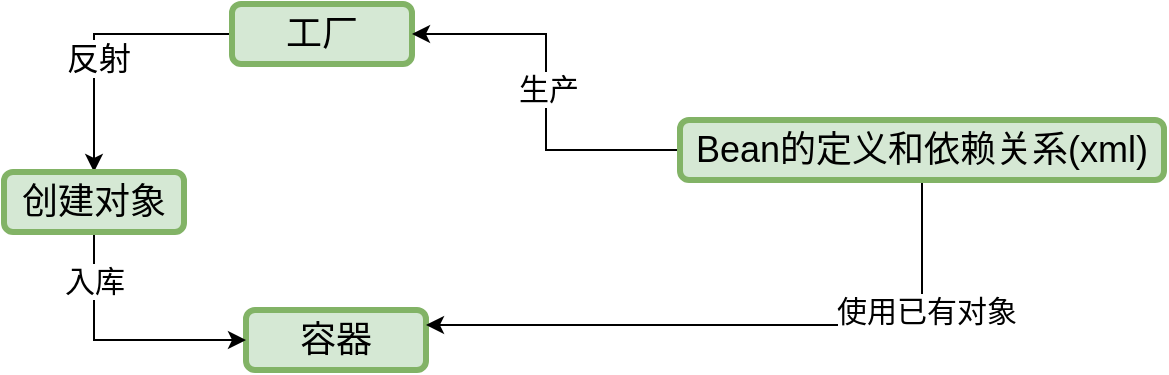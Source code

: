 <mxfile version="26.2.13">
  <diagram name="第 1 页" id="5ebKiJL6RLtHLWl6l3qJ">
    <mxGraphModel dx="1334" dy="791" grid="0" gridSize="10" guides="1" tooltips="1" connect="1" arrows="1" fold="1" page="1" pageScale="1" pageWidth="827" pageHeight="1169" math="0" shadow="0">
      <root>
        <mxCell id="0" />
        <mxCell id="1" parent="0" />
        <mxCell id="ouxITJuBnf-tcr71eJhk-5" style="edgeStyle=orthogonalEdgeStyle;rounded=0;orthogonalLoop=1;jettySize=auto;html=1;entryX=0.5;entryY=0;entryDx=0;entryDy=0;" edge="1" parent="1" source="ouxITJuBnf-tcr71eJhk-1" target="ouxITJuBnf-tcr71eJhk-4">
          <mxGeometry relative="1" as="geometry" />
        </mxCell>
        <mxCell id="ouxITJuBnf-tcr71eJhk-6" value="&lt;font style=&quot;font-size: 16px;&quot;&gt;反射&lt;/font&gt;" style="edgeLabel;html=1;align=center;verticalAlign=middle;resizable=0;points=[];" vertex="1" connectable="0" parent="ouxITJuBnf-tcr71eJhk-5">
          <mxGeometry x="0.174" y="2" relative="1" as="geometry">
            <mxPoint as="offset" />
          </mxGeometry>
        </mxCell>
        <mxCell id="ouxITJuBnf-tcr71eJhk-1" value="&lt;font style=&quot;font-size: 18px;&quot;&gt;工厂&lt;/font&gt;" style="rounded=1;whiteSpace=wrap;html=1;strokeColor=#82b366;strokeWidth=3;fillColor=#d5e8d4;" vertex="1" parent="1">
          <mxGeometry x="277" y="263" width="90" height="30" as="geometry" />
        </mxCell>
        <mxCell id="ouxITJuBnf-tcr71eJhk-3" value="&lt;font style=&quot;font-size: 18px;&quot;&gt;容器&lt;/font&gt;" style="rounded=1;whiteSpace=wrap;html=1;strokeColor=#82b366;strokeWidth=3;fillColor=#d5e8d4;" vertex="1" parent="1">
          <mxGeometry x="284" y="416" width="90" height="30" as="geometry" />
        </mxCell>
        <mxCell id="ouxITJuBnf-tcr71eJhk-8" style="edgeStyle=orthogonalEdgeStyle;rounded=0;orthogonalLoop=1;jettySize=auto;html=1;entryX=0;entryY=0.5;entryDx=0;entryDy=0;exitX=0.5;exitY=1;exitDx=0;exitDy=0;" edge="1" parent="1" source="ouxITJuBnf-tcr71eJhk-4" target="ouxITJuBnf-tcr71eJhk-3">
          <mxGeometry relative="1" as="geometry">
            <mxPoint x="192" y="390" as="sourcePoint" />
          </mxGeometry>
        </mxCell>
        <mxCell id="ouxITJuBnf-tcr71eJhk-9" value="&lt;font style=&quot;font-size: 15px;&quot;&gt;入库&lt;/font&gt;" style="edgeLabel;html=1;align=center;verticalAlign=middle;resizable=0;points=[];" vertex="1" connectable="0" parent="ouxITJuBnf-tcr71eJhk-8">
          <mxGeometry x="-0.631" relative="1" as="geometry">
            <mxPoint as="offset" />
          </mxGeometry>
        </mxCell>
        <mxCell id="ouxITJuBnf-tcr71eJhk-4" value="&lt;span style=&quot;font-size: 18px;&quot;&gt;创建对象&lt;/span&gt;" style="rounded=1;whiteSpace=wrap;html=1;strokeColor=#82b366;strokeWidth=3;fillColor=#d5e8d4;" vertex="1" parent="1">
          <mxGeometry x="163" y="347" width="90" height="30" as="geometry" />
        </mxCell>
        <mxCell id="ouxITJuBnf-tcr71eJhk-11" style="edgeStyle=orthogonalEdgeStyle;rounded=0;orthogonalLoop=1;jettySize=auto;html=1;entryX=1;entryY=0.5;entryDx=0;entryDy=0;" edge="1" parent="1" source="ouxITJuBnf-tcr71eJhk-10" target="ouxITJuBnf-tcr71eJhk-1">
          <mxGeometry relative="1" as="geometry" />
        </mxCell>
        <mxCell id="ouxITJuBnf-tcr71eJhk-13" value="&lt;font style=&quot;font-size: 15px;&quot;&gt;生产&lt;/font&gt;" style="edgeLabel;html=1;align=center;verticalAlign=middle;resizable=0;points=[];" vertex="1" connectable="0" parent="ouxITJuBnf-tcr71eJhk-11">
          <mxGeometry x="0.021" y="-1" relative="1" as="geometry">
            <mxPoint as="offset" />
          </mxGeometry>
        </mxCell>
        <mxCell id="ouxITJuBnf-tcr71eJhk-12" style="edgeStyle=orthogonalEdgeStyle;rounded=0;orthogonalLoop=1;jettySize=auto;html=1;entryX=1;entryY=0.25;entryDx=0;entryDy=0;exitX=0.5;exitY=1;exitDx=0;exitDy=0;" edge="1" parent="1" source="ouxITJuBnf-tcr71eJhk-10" target="ouxITJuBnf-tcr71eJhk-3">
          <mxGeometry relative="1" as="geometry" />
        </mxCell>
        <mxCell id="ouxITJuBnf-tcr71eJhk-14" value="&lt;font style=&quot;font-size: 15px;&quot;&gt;使用已有对象&lt;/font&gt;" style="edgeLabel;html=1;align=center;verticalAlign=middle;resizable=0;points=[];" vertex="1" connectable="0" parent="ouxITJuBnf-tcr71eJhk-12">
          <mxGeometry x="-0.599" y="2" relative="1" as="geometry">
            <mxPoint as="offset" />
          </mxGeometry>
        </mxCell>
        <mxCell id="ouxITJuBnf-tcr71eJhk-10" value="&lt;span style=&quot;font-size: 18px;&quot;&gt;Bean的定义和依赖关系(xml)&lt;/span&gt;" style="rounded=1;whiteSpace=wrap;html=1;strokeColor=#82b366;strokeWidth=3;fillColor=#d5e8d4;" vertex="1" parent="1">
          <mxGeometry x="501" y="321" width="242" height="30" as="geometry" />
        </mxCell>
      </root>
    </mxGraphModel>
  </diagram>
</mxfile>

